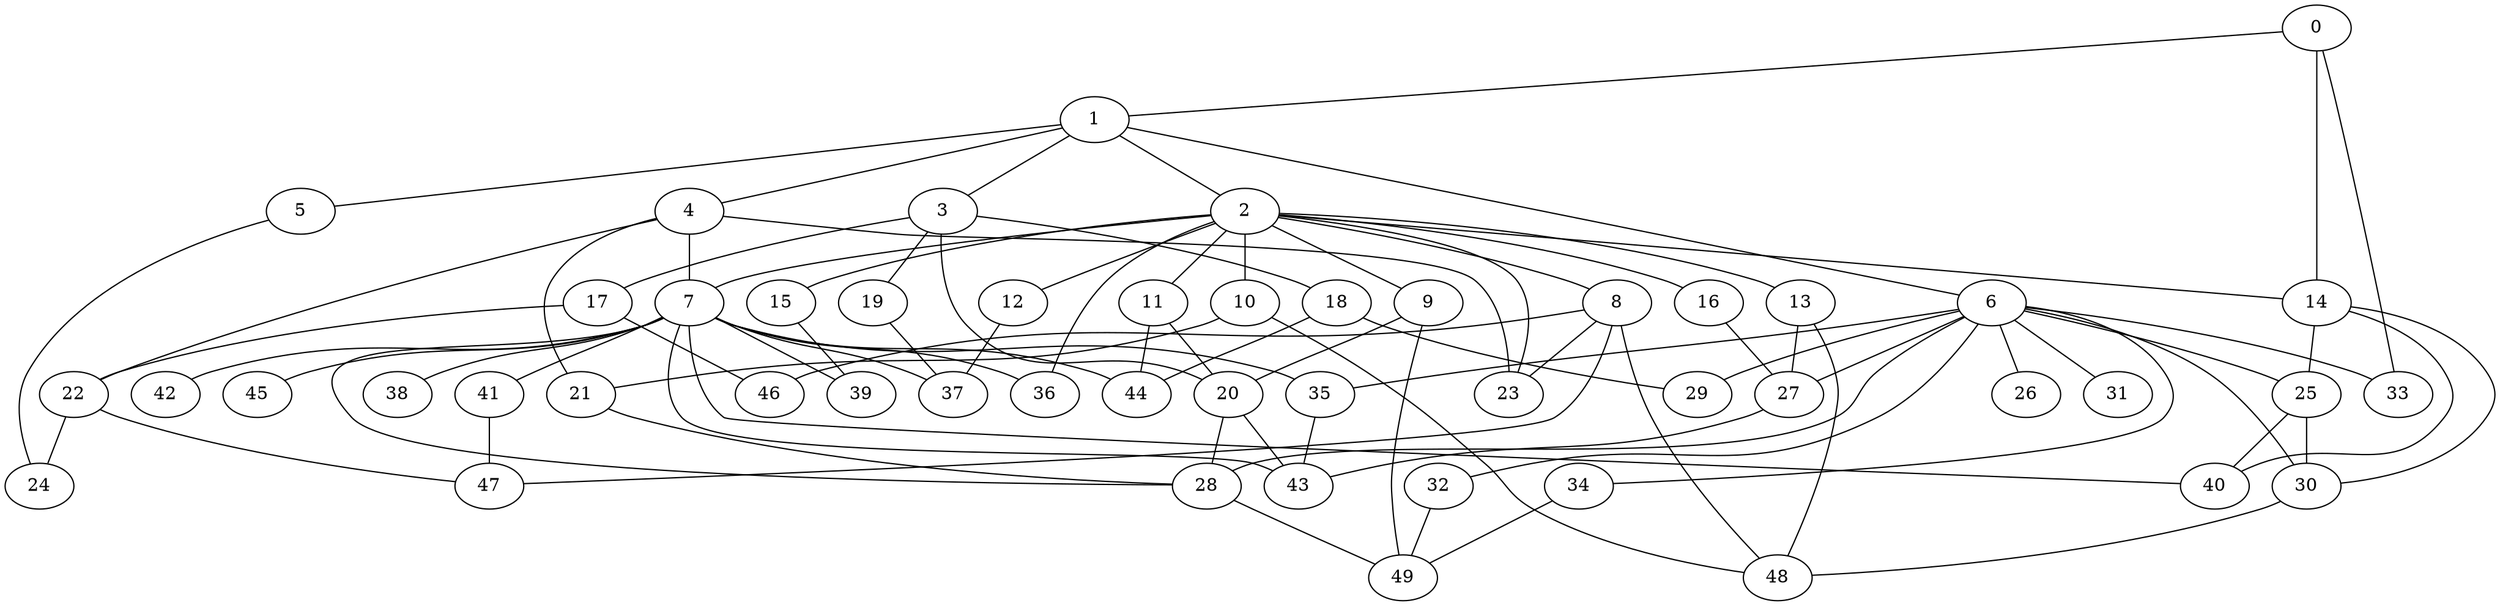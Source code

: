 
graph graphname {
    0 -- 1
0 -- 14
0 -- 33
1 -- 2
1 -- 3
1 -- 4
1 -- 5
1 -- 6
2 -- 7
2 -- 8
2 -- 9
2 -- 10
2 -- 11
2 -- 12
2 -- 13
2 -- 14
2 -- 15
2 -- 16
2 -- 23
2 -- 36
3 -- 18
3 -- 19
3 -- 20
3 -- 17
4 -- 21
4 -- 22
4 -- 23
4 -- 7
5 -- 24
6 -- 32
6 -- 34
6 -- 35
6 -- 33
6 -- 25
6 -- 26
6 -- 27
6 -- 28
6 -- 29
6 -- 30
6 -- 31
7 -- 36
7 -- 37
7 -- 38
7 -- 39
7 -- 40
7 -- 41
7 -- 42
7 -- 43
7 -- 44
7 -- 45
7 -- 28
7 -- 35
8 -- 48
8 -- 46
8 -- 47
8 -- 23
9 -- 49
9 -- 20
10 -- 48
10 -- 21
11 -- 20
11 -- 44
12 -- 37
13 -- 48
13 -- 27
14 -- 30
14 -- 40
14 -- 25
15 -- 39
16 -- 27
17 -- 46
17 -- 22
18 -- 44
18 -- 29
19 -- 37
20 -- 43
20 -- 28
21 -- 28
22 -- 24
22 -- 47
25 -- 30
25 -- 40
27 -- 43
28 -- 49
30 -- 48
32 -- 49
34 -- 49
35 -- 43
41 -- 47

}
